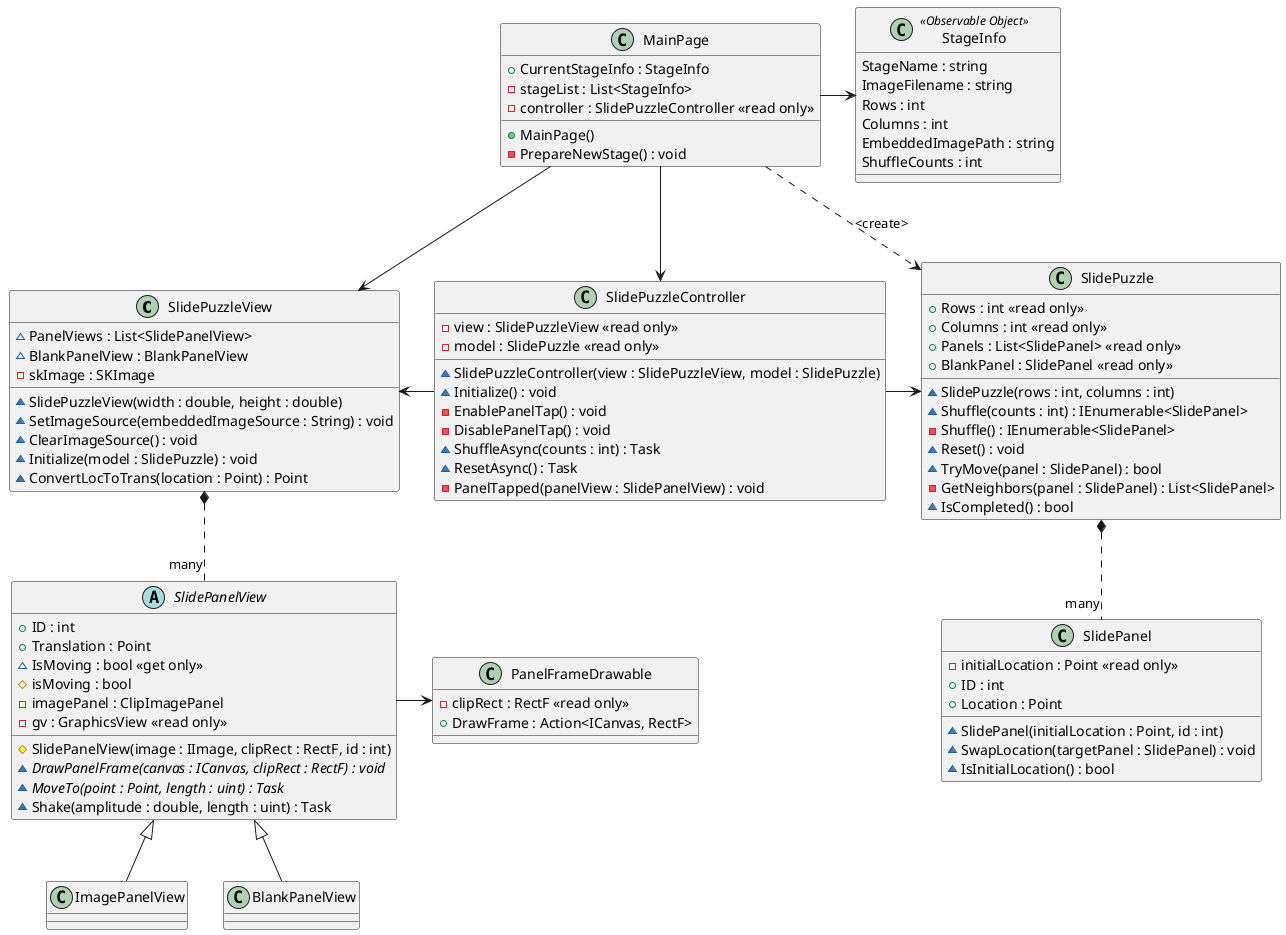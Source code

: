 @startuml MauiSlidePuzzle

class SlidePuzzleView
{
    '- puzzle : SlidePuzzle
    ~ PanelViews : List<SlidePanelView>
    ~ BlankPanelView : BlankPanelView
    - skImage : SKImage
    ~ SlidePuzzleView(width : double, height : double)
    ~ SetImageSource(embeddedImageSource : String) : void
    ~ ClearImageSource() : void
    ~ Initialize(model : SlidePuzzle) : void
    ~ ConvertLocToTrans(location : Point) : Point
    '~ ShuffleAsync(count : int) : Task
}

abstract SlidePanelView
{
    + ID : int
    + Translation : Point
    ~ IsMoving : bool <<get only>>
    # isMoving : bool
    - imagePanel : ClipImagePanel
    - gv : GraphicsView <<read only>>
    # SlidePanelView(image : IImage, clipRect : RectF, id : int)
    '# AddTapRecognizer(tapped : Action<SlidePanelView>) : void
    {abstract} ~ DrawPanelFrame(canvas : ICanvas, clipRect : RectF) : void
    '{abstract} ~ SetTappedNotifier(tapped : Action<SlidePanelView>) : void
    {abstract} ~ MoveTo(point : Point, length : uint) : Task
    ~ Shake(amplitude : double, length : uint) : Task
}

class ImagePanelView
{
    ' - panel : ImagePanel
    ' - isBlank : bool
    ' ~ ImagePanelView(panel : ImagePanel)
    ' ~ SetAsBlank() : void
}

class BlankPanelView
{

}

class PanelFrameDrawable
{
    '- image : IImage <<read only>>
    - clipRect : RectF <<read only>>
    + DrawFrame : Action<ICanvas, RectF>
}

class SlidePuzzle
{
    + Rows : int <<read only>>
    + Columns : int <<read only>>
    + Panels : List<SlidePanel> <<read only>>
    + BlankPanel : SlidePanel <<read only>>
    ' - panels : List<ImagePanel>
    ' - blankPanel : ImagePanel
    ~ SlidePuzzle(rows : int, columns : int)
    ~ Shuffle(counts : int) : IEnumerable<SlidePanel>
    - Shuffle() : IEnumerable<SlidePanel>
    ~ Reset() : void
    ~ TryMove(panel : SlidePanel) : bool
    - GetNeighbors(panel : SlidePanel) : List<SlidePanel>
    ~ IsCompleted() : bool
}

class SlidePanel
{
    - initialLocation : Point <<read only>>
    + ID : int
    + Location : Point
    ~ SlidePanel(initialLocation : Point, id : int)
    ~ SwapLocation(targetPanel : SlidePanel) : void
    ~ IsInitialLocation() : bool
}

class SlidePuzzleController
{
    - view : SlidePuzzleView <<read only>>
    - model : SlidePuzzle <<read only>>
    ~ SlidePuzzleController(view : SlidePuzzleView, model : SlidePuzzle)
    ~ Initialize() : void
    - EnablePanelTap() : void
    - DisablePanelTap() : void
    ~ ShuffleAsync(counts : int) : Task
    ~ ResetAsync() : Task 
    - PanelTapped(panelView : SlidePanelView) : void
    '- ViewTapped() : void
    '- SwapPanelTranslatinoAsync(imagePanelView : ImagePanelView, blankPanelView : BlankPanelView, length : uint) : Task
}

class MainPage
{
    + CurrentStageInfo : StageInfo
    - stageList : List<StageInfo>
    - controller : SlidePuzzleController <<read only>>
    + MainPage()
    - PrepareNewStage() : void
}

class StageInfo <<Observable Object>>
{
    StageName : string
    ImageFilename : string
    Rows : int
    Columns : int
    EmbeddedImagePath : string
    ShuffleCounts : int
}

' arrows
ImagePanelView -up-|> SlidePanelView
BlankPanelView -up-|> SlidePanelView

SlidePanelView -right-> PanelFrameDrawable

MainPage --> SlidePuzzleView
MainPage ..> SlidePuzzle : <create> 
MainPage --> SlidePuzzleController

SlidePuzzle *.down. "many" SlidePanel
SlidePuzzleView *.down. "many" SlidePanelView

SlidePuzzleController -left-> SlidePuzzleView
SlidePuzzleController -right-> SlidePuzzle

MainPage -right-> StageInfo

@enduml

@startuml AppStates
title AppStates
hide empty description
[*] -> Initialized
Initialized -> OnGamePreparing
state OnGame {
    state OnGamePreparing {
    }
    OnGamePreparing --> OnGameReady
    OnGameReady -> OnGamePlay : StartClicked
    OnGamePlay --> OnGameReset : ResetClicked
    OnGameReset --> OnGamePlay : await ResetAsync
    OnGamePlay -> OnGameReady : OnCompleted
}
OnGame --> OnGamePreparing : PrevStageClicked / \nNextStageClicked / \nReloadStageClicked
@enduml

@startuml AppStates.CompletedMessage
title AppStates.CompletedMessage
hide empty description
[*] -> Default
Default --> OnGameCompleted : OnCompleted
OnGameCompleted --> Default : StartClicked / \nPrevStageClicked / \nNextStageClicked
@enduml

@startuml AppStates.CurrentStageImage
title AppStates.CurrentStageImage
hide empty description
[*] -> Default
Default --> OnGameReady : PrepareNewStage
OnGameReady --> Default : StartClicked
Default --> OnGameCompleted : OnCompleted
OnGameCompleted --> Default : StartClicked
@enduml